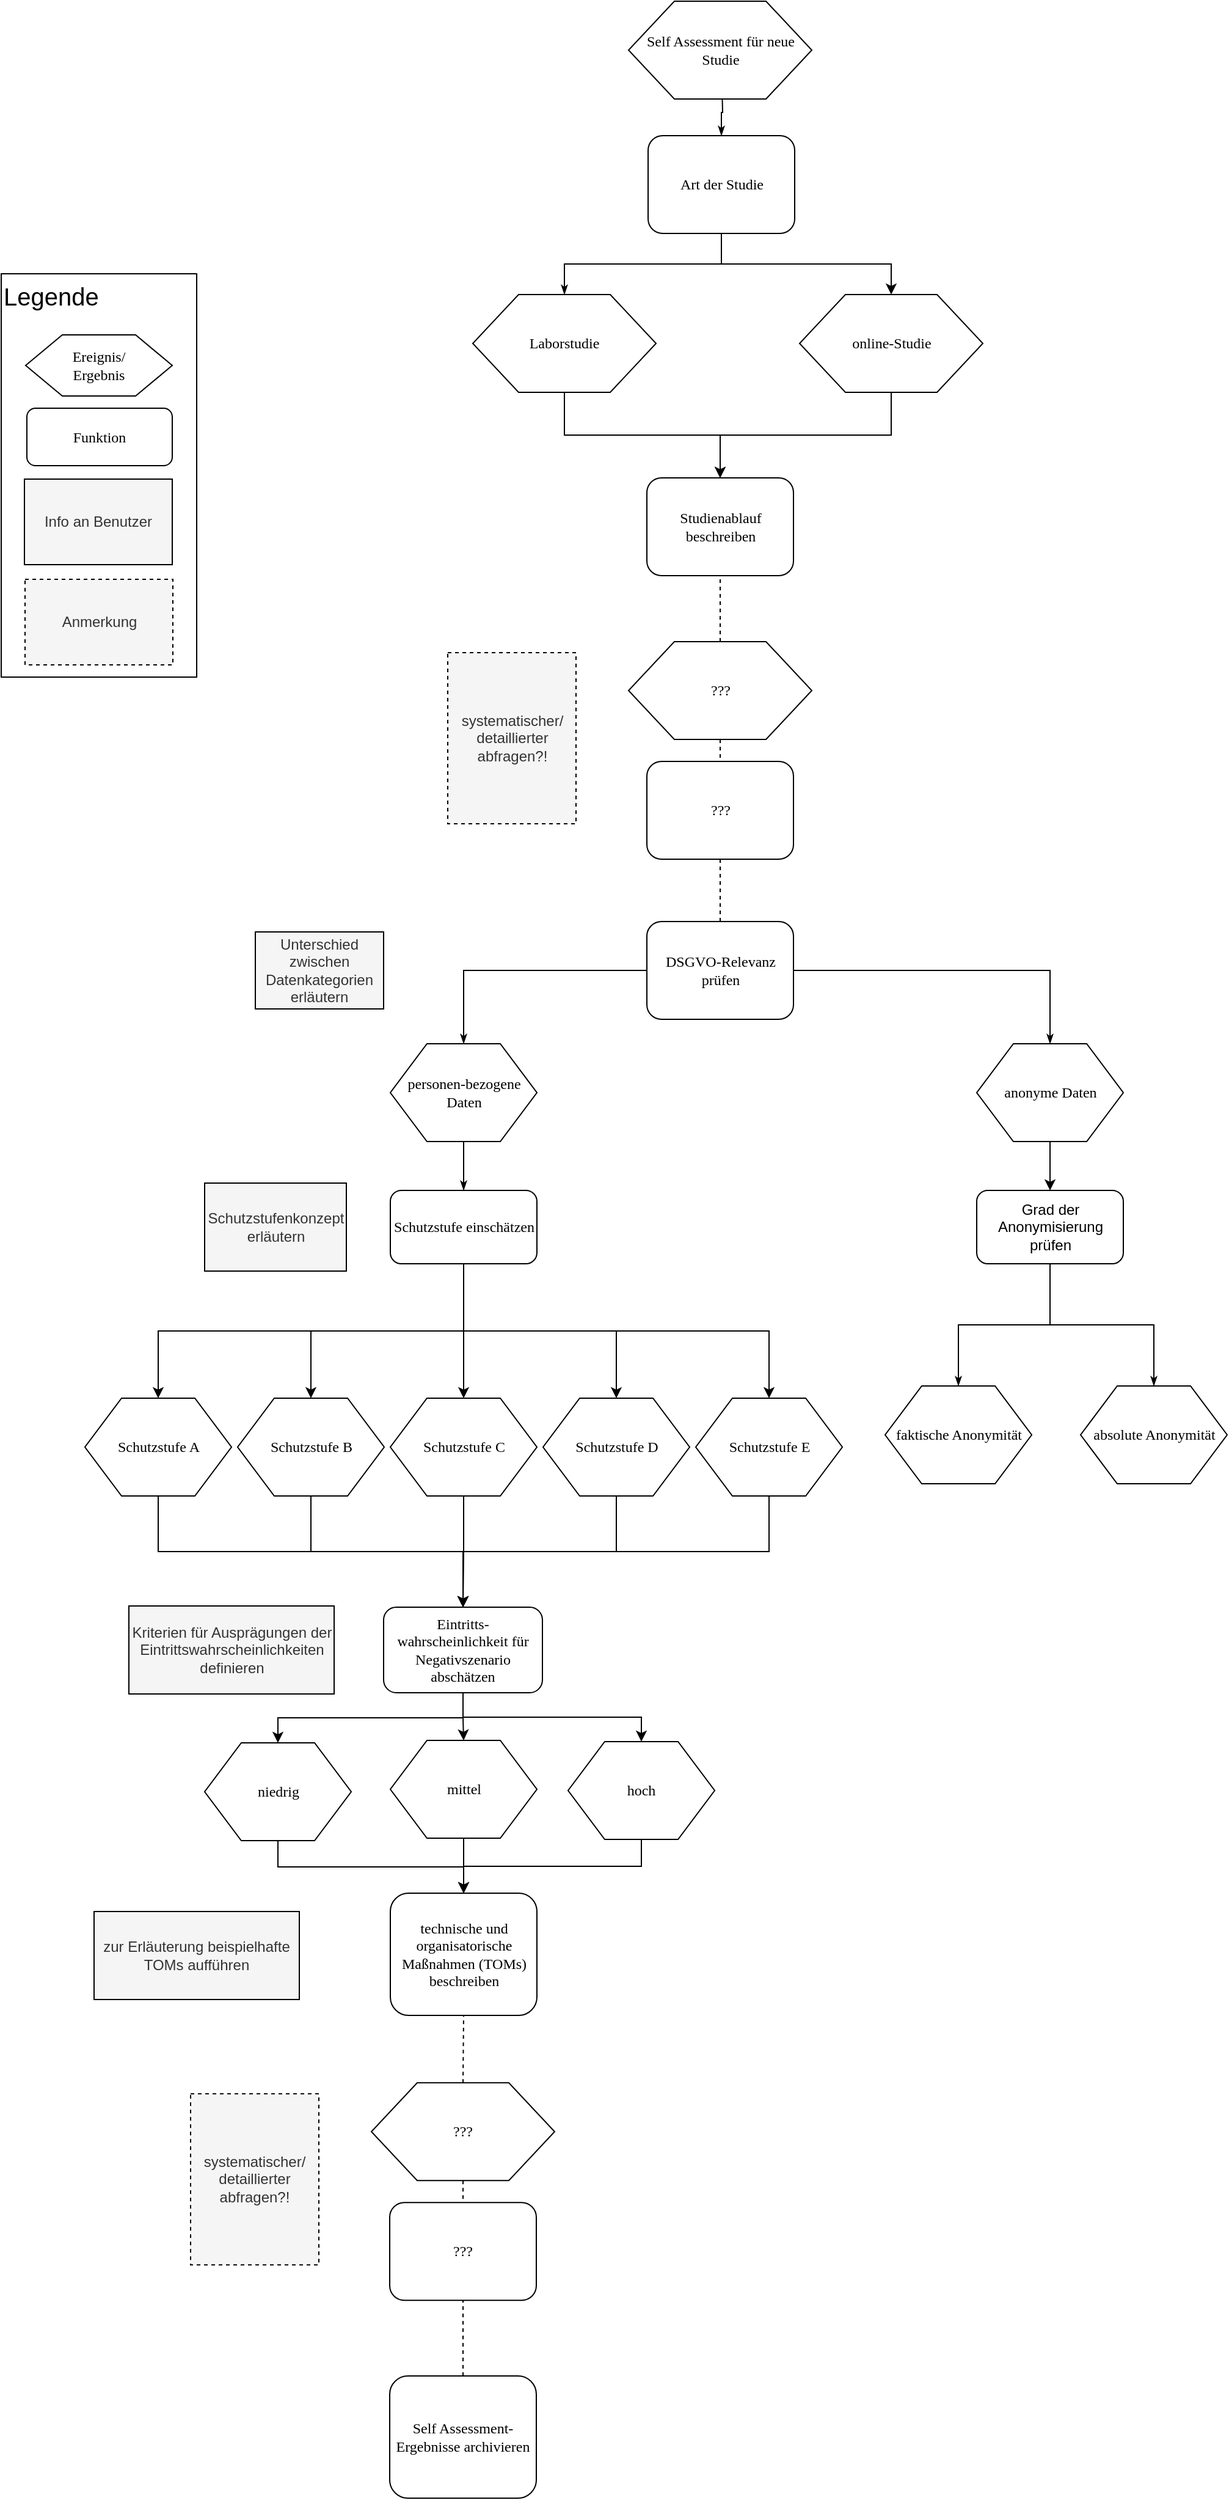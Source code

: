 <mxfile version="11.0.8" type="github"><diagram id="Do9dWuGwSt74f3K5TC2z" name="Page-1"><mxGraphModel dx="593" dy="1187" grid="1" gridSize="10" guides="1" tooltips="1" connect="1" arrows="1" fold="1" page="1" pageScale="1" pageWidth="1100" pageHeight="850" background="#ffffff" math="0" shadow="0"><root><mxCell id="0"/><mxCell id="1" parent="0"/><mxCell id="HNvyzRzc7K8wWGrU-GmU-9" value="&lt;div style=&quot;font-size: 20px;&quot; align=&quot;left&quot;&gt;Legende&lt;/div&gt;" style="rounded=0;whiteSpace=wrap;html=1;gradientColor=none;shadow=0;fillColor=none;align=left;verticalAlign=top;fontSize=20;" vertex="1" parent="1"><mxGeometry x="94" y="-530" width="160" height="330" as="geometry"/></mxCell><mxCell id="17ea667e15c223fc-28" style="edgeStyle=orthogonalEdgeStyle;rounded=0;html=1;labelBackgroundColor=none;startArrow=none;startFill=0;startSize=5;endArrow=classicThin;endFill=1;endSize=5;jettySize=auto;orthogonalLoop=1;strokeColor=#000000;strokeWidth=1;fontFamily=Verdana;fontSize=8;fontColor=#000000;entryX=0.5;entryY=0;entryDx=0;entryDy=0;" parent="1" target="V9C94Wr-NmKKFOqlByeV-51" edge="1"><mxGeometry relative="1" as="geometry"><mxPoint x="684" y="-683" as="sourcePoint"/></mxGeometry></mxCell><mxCell id="17ea667e15c223fc-1" value="Ereignis/&lt;br&gt;Ergebnis" style="shape=hexagon;perimeter=hexagonPerimeter;whiteSpace=wrap;html=1;rounded=0;shadow=0;labelBackgroundColor=none;strokeColor=#000000;strokeWidth=1;fillColor=#ffffff;fontFamily=Verdana;fontSize=12;fontColor=#000000;align=center;" parent="1" vertex="1"><mxGeometry x="114" y="-480" width="120" height="50" as="geometry"/></mxCell><mxCell id="17ea667e15c223fc-2" value="DSGVO-Relevanz prüfen" style="rounded=1;whiteSpace=wrap;html=1;shadow=0;labelBackgroundColor=none;strokeColor=#000000;strokeWidth=1;fillColor=#ffffff;fontFamily=Verdana;fontSize=12;fontColor=#000000;align=center;" parent="1" vertex="1"><mxGeometry x="622.5" width="120" height="80" as="geometry"/></mxCell><mxCell id="17ea667e15c223fc-30" style="edgeStyle=orthogonalEdgeStyle;rounded=0;html=1;labelBackgroundColor=none;startArrow=none;startFill=0;startSize=5;endArrow=classicThin;endFill=1;endSize=5;jettySize=auto;orthogonalLoop=1;strokeColor=#000000;strokeWidth=1;fontFamily=Verdana;fontSize=8;fontColor=#000000;exitX=1;exitY=0.5;exitDx=0;exitDy=0;" parent="1" source="17ea667e15c223fc-2" target="17ea667e15c223fc-5" edge="1"><mxGeometry relative="1" as="geometry"><mxPoint x="662.5" y="190" as="sourcePoint"/></mxGeometry></mxCell><mxCell id="17ea667e15c223fc-31" style="edgeStyle=orthogonalEdgeStyle;rounded=0;html=1;labelBackgroundColor=none;startArrow=none;startFill=0;startSize=5;endArrow=classicThin;endFill=1;endSize=5;jettySize=auto;orthogonalLoop=1;strokeColor=#000000;strokeWidth=1;fontFamily=Verdana;fontSize=8;fontColor=#000000;" parent="1" source="17ea667e15c223fc-2" target="17ea667e15c223fc-4" edge="1"><mxGeometry relative="1" as="geometry"><mxPoint x="372.5" y="180" as="sourcePoint"/></mxGeometry></mxCell><mxCell id="17ea667e15c223fc-39" style="edgeStyle=orthogonalEdgeStyle;rounded=1;html=1;labelBackgroundColor=none;startArrow=none;startFill=0;startSize=5;endArrow=classicThin;endFill=1;endSize=5;jettySize=auto;orthogonalLoop=1;strokeColor=#000000;strokeWidth=1;fontFamily=Verdana;fontSize=8;fontColor=#000000;entryX=0.5;entryY=0;entryDx=0;entryDy=0;entryPerimeter=0;exitX=0.5;exitY=1;exitDx=0;exitDy=0;" parent="1" source="17ea667e15c223fc-4" target="17ea667e15c223fc-7" edge="1"><mxGeometry relative="1" as="geometry"/></mxCell><mxCell id="17ea667e15c223fc-4" value="&lt;div&gt;&lt;span&gt;personen-bezogene Daten&lt;/span&gt;&lt;/div&gt;" style="shape=hexagon;perimeter=hexagonPerimeter;whiteSpace=wrap;html=1;rounded=0;shadow=0;labelBackgroundColor=none;strokeColor=#000000;strokeWidth=1;fillColor=#ffffff;fontFamily=Verdana;fontSize=12;fontColor=#000000;align=center;" parent="1" vertex="1"><mxGeometry x="412.5" y="100" width="120" height="80" as="geometry"/></mxCell><mxCell id="V9C94Wr-NmKKFOqlByeV-2" value="" style="edgeStyle=orthogonalEdgeStyle;rounded=0;orthogonalLoop=1;jettySize=auto;html=1;" parent="1" source="17ea667e15c223fc-5" target="V9C94Wr-NmKKFOqlByeV-3" edge="1"><mxGeometry relative="1" as="geometry"><mxPoint x="852.5" y="270" as="targetPoint"/></mxGeometry></mxCell><mxCell id="17ea667e15c223fc-5" value="&lt;div&gt;&lt;span&gt;anonyme Daten&lt;/span&gt;&lt;/div&gt;" style="shape=hexagon;perimeter=hexagonPerimeter;whiteSpace=wrap;html=1;rounded=0;shadow=0;labelBackgroundColor=none;strokeColor=#000000;strokeWidth=1;fillColor=#ffffff;fontFamily=Verdana;fontSize=12;fontColor=#000000;align=center;" parent="1" vertex="1"><mxGeometry x="892.5" y="100" width="120" height="80" as="geometry"/></mxCell><mxCell id="V9C94Wr-NmKKFOqlByeV-18" value="" style="edgeStyle=orthogonalEdgeStyle;rounded=0;orthogonalLoop=1;jettySize=auto;html=1;exitX=0.5;exitY=1;exitDx=0;exitDy=0;" parent="1" source="17ea667e15c223fc-7" target="V9C94Wr-NmKKFOqlByeV-14" edge="1"><mxGeometry relative="1" as="geometry"/></mxCell><mxCell id="17ea667e15c223fc-7" value="Schutzstufe einschätzen" style="rounded=1;whiteSpace=wrap;html=1;shadow=0;labelBackgroundColor=none;strokeColor=#000000;strokeWidth=1;fillColor=#ffffff;fontFamily=Verdana;fontSize=12;fontColor=#000000;align=center;" parent="1" vertex="1"><mxGeometry x="412.5" y="220" width="120" height="60" as="geometry"/></mxCell><mxCell id="V9C94Wr-NmKKFOqlByeV-3" value="Grad der Anonymisierung prüfen" style="rounded=1;whiteSpace=wrap;html=1;" parent="1" vertex="1"><mxGeometry x="892.5" y="220" width="120" height="60" as="geometry"/></mxCell><mxCell id="V9C94Wr-NmKKFOqlByeV-6" style="edgeStyle=orthogonalEdgeStyle;rounded=0;html=1;labelBackgroundColor=none;startArrow=none;startFill=0;startSize=5;endArrow=classicThin;endFill=1;endSize=5;jettySize=auto;orthogonalLoop=1;strokeColor=#000000;strokeWidth=1;fontFamily=Verdana;fontSize=8;fontColor=#000000;exitX=0.5;exitY=1;exitDx=0;exitDy=0;" parent="1" source="V9C94Wr-NmKKFOqlByeV-3" target="V9C94Wr-NmKKFOqlByeV-7" edge="1"><mxGeometry relative="1" as="geometry"><mxPoint x="727.5" y="400" as="sourcePoint"/></mxGeometry></mxCell><mxCell id="V9C94Wr-NmKKFOqlByeV-7" value="&lt;div&gt;faktische Anonymität&lt;br&gt;&lt;/div&gt;" style="shape=hexagon;perimeter=hexagonPerimeter;whiteSpace=wrap;html=1;rounded=0;shadow=0;labelBackgroundColor=none;strokeColor=#000000;strokeWidth=1;fillColor=#ffffff;fontFamily=Verdana;fontSize=12;fontColor=#000000;align=center;" parent="1" vertex="1"><mxGeometry x="817.5" y="380" width="120" height="80" as="geometry"/></mxCell><mxCell id="V9C94Wr-NmKKFOqlByeV-8" style="edgeStyle=orthogonalEdgeStyle;rounded=0;html=1;labelBackgroundColor=none;startArrow=none;startFill=0;startSize=5;endArrow=classicThin;endFill=1;endSize=5;jettySize=auto;orthogonalLoop=1;strokeColor=#000000;strokeWidth=1;fontFamily=Verdana;fontSize=8;fontColor=#000000;" parent="1" source="V9C94Wr-NmKKFOqlByeV-3" target="V9C94Wr-NmKKFOqlByeV-9" edge="1"><mxGeometry relative="1" as="geometry"><mxPoint x="957.5" y="410" as="sourcePoint"/></mxGeometry></mxCell><mxCell id="V9C94Wr-NmKKFOqlByeV-9" value="&lt;div&gt;absolute Anonymität&lt;/div&gt;" style="shape=hexagon;perimeter=hexagonPerimeter;whiteSpace=wrap;html=1;rounded=0;shadow=0;labelBackgroundColor=none;strokeColor=#000000;strokeWidth=1;fillColor=#ffffff;fontFamily=Verdana;fontSize=12;fontColor=#000000;align=center;" parent="1" vertex="1"><mxGeometry x="977.5" y="380" width="120" height="80" as="geometry"/></mxCell><mxCell id="V9C94Wr-NmKKFOqlByeV-10" value="&lt;div&gt;Schutzstufe A&lt;br&gt;&lt;/div&gt;" style="shape=hexagon;perimeter=hexagonPerimeter;whiteSpace=wrap;html=1;rounded=0;shadow=0;labelBackgroundColor=none;strokeColor=#000000;strokeWidth=1;fillColor=#ffffff;fontFamily=Verdana;fontSize=12;fontColor=#000000;align=center;" parent="1" vertex="1"><mxGeometry x="162.5" y="390" width="120" height="80" as="geometry"/></mxCell><mxCell id="V9C94Wr-NmKKFOqlByeV-12" value="&lt;div&gt;Schutzstufe B&lt;br&gt;&lt;/div&gt;" style="shape=hexagon;perimeter=hexagonPerimeter;whiteSpace=wrap;html=1;rounded=0;shadow=0;labelBackgroundColor=none;strokeColor=#000000;strokeWidth=1;fillColor=#ffffff;fontFamily=Verdana;fontSize=12;fontColor=#000000;align=center;" parent="1" vertex="1"><mxGeometry x="287.5" y="390" width="120" height="80" as="geometry"/></mxCell><mxCell id="V9C94Wr-NmKKFOqlByeV-26" value="" style="edgeStyle=orthogonalEdgeStyle;rounded=0;orthogonalLoop=1;jettySize=auto;html=1;entryX=0.5;entryY=0;entryDx=0;entryDy=0;exitX=0.5;exitY=1;exitDx=0;exitDy=0;" parent="1" source="V9C94Wr-NmKKFOqlByeV-13" target="V9C94Wr-NmKKFOqlByeV-37" edge="1"><mxGeometry relative="1" as="geometry"/></mxCell><mxCell id="V9C94Wr-NmKKFOqlByeV-13" value="&lt;div&gt;Schutzstufe C&lt;br&gt;&lt;/div&gt;" style="shape=hexagon;perimeter=hexagonPerimeter;whiteSpace=wrap;html=1;rounded=0;shadow=0;labelBackgroundColor=none;strokeColor=#000000;strokeWidth=1;fillColor=#ffffff;fontFamily=Verdana;fontSize=12;fontColor=#000000;align=center;" parent="1" vertex="1"><mxGeometry x="412.5" y="390" width="120" height="80" as="geometry"/></mxCell><mxCell id="V9C94Wr-NmKKFOqlByeV-14" value="&lt;div&gt;Schutzstufe D&lt;br&gt;&lt;/div&gt;" style="shape=hexagon;perimeter=hexagonPerimeter;whiteSpace=wrap;html=1;rounded=0;shadow=0;labelBackgroundColor=none;strokeColor=#000000;strokeWidth=1;fillColor=#ffffff;fontFamily=Verdana;fontSize=12;fontColor=#000000;align=center;" parent="1" vertex="1"><mxGeometry x="537.5" y="390" width="120" height="80" as="geometry"/></mxCell><mxCell id="V9C94Wr-NmKKFOqlByeV-15" value="&lt;div&gt;Schutzstufe E&lt;br&gt;&lt;/div&gt;" style="shape=hexagon;perimeter=hexagonPerimeter;whiteSpace=wrap;html=1;rounded=0;shadow=0;labelBackgroundColor=none;strokeColor=#000000;strokeWidth=1;fillColor=#ffffff;fontFamily=Verdana;fontSize=12;fontColor=#000000;align=center;" parent="1" vertex="1"><mxGeometry x="662.5" y="390" width="120" height="80" as="geometry"/></mxCell><mxCell id="V9C94Wr-NmKKFOqlByeV-21" value="" style="edgeStyle=orthogonalEdgeStyle;rounded=0;orthogonalLoop=1;jettySize=auto;html=1;exitX=0.5;exitY=1;exitDx=0;exitDy=0;entryX=0.5;entryY=0;entryDx=0;entryDy=0;" parent="1" source="17ea667e15c223fc-7" target="V9C94Wr-NmKKFOqlByeV-15" edge="1"><mxGeometry relative="1" as="geometry"><mxPoint x="472.5" y="360" as="sourcePoint"/><mxPoint x="577.5" y="470" as="targetPoint"/></mxGeometry></mxCell><mxCell id="V9C94Wr-NmKKFOqlByeV-22" value="" style="edgeStyle=orthogonalEdgeStyle;rounded=0;orthogonalLoop=1;jettySize=auto;html=1;exitX=0.5;exitY=1;exitDx=0;exitDy=0;entryX=0.5;entryY=0;entryDx=0;entryDy=0;" parent="1" source="17ea667e15c223fc-7" target="V9C94Wr-NmKKFOqlByeV-13" edge="1"><mxGeometry relative="1" as="geometry"><mxPoint x="482.5" y="370" as="sourcePoint"/><mxPoint x="587.5" y="480" as="targetPoint"/></mxGeometry></mxCell><mxCell id="V9C94Wr-NmKKFOqlByeV-23" value="" style="edgeStyle=orthogonalEdgeStyle;rounded=0;orthogonalLoop=1;jettySize=auto;html=1;exitX=0.5;exitY=1;exitDx=0;exitDy=0;entryX=0.5;entryY=0;entryDx=0;entryDy=0;" parent="1" source="17ea667e15c223fc-7" target="V9C94Wr-NmKKFOqlByeV-12" edge="1"><mxGeometry relative="1" as="geometry"><mxPoint x="492.5" y="380" as="sourcePoint"/><mxPoint x="597.5" y="490" as="targetPoint"/></mxGeometry></mxCell><mxCell id="V9C94Wr-NmKKFOqlByeV-24" value="" style="edgeStyle=orthogonalEdgeStyle;rounded=0;orthogonalLoop=1;jettySize=auto;html=1;exitX=0.5;exitY=1;exitDx=0;exitDy=0;" parent="1" source="17ea667e15c223fc-7" target="V9C94Wr-NmKKFOqlByeV-10" edge="1"><mxGeometry relative="1" as="geometry"><mxPoint x="502.5" y="390" as="sourcePoint"/><mxPoint x="607.5" y="500" as="targetPoint"/></mxGeometry></mxCell><mxCell id="V9C94Wr-NmKKFOqlByeV-27" value="" style="edgeStyle=orthogonalEdgeStyle;rounded=0;orthogonalLoop=1;jettySize=auto;html=1;entryX=0.5;entryY=0;entryDx=0;entryDy=0;exitX=0.5;exitY=1;exitDx=0;exitDy=0;" parent="1" source="V9C94Wr-NmKKFOqlByeV-14" target="V9C94Wr-NmKKFOqlByeV-37" edge="1"><mxGeometry relative="1" as="geometry"><mxPoint x="582.5" y="510" as="sourcePoint"/><mxPoint x="482.5" y="560" as="targetPoint"/></mxGeometry></mxCell><mxCell id="V9C94Wr-NmKKFOqlByeV-28" value="" style="edgeStyle=orthogonalEdgeStyle;rounded=0;orthogonalLoop=1;jettySize=auto;html=1;entryX=0.5;entryY=0;entryDx=0;entryDy=0;exitX=0.5;exitY=1;exitDx=0;exitDy=0;" parent="1" source="V9C94Wr-NmKKFOqlByeV-15" target="V9C94Wr-NmKKFOqlByeV-37" edge="1"><mxGeometry relative="1" as="geometry"><mxPoint x="607.5" y="480" as="sourcePoint"/><mxPoint x="482.5" y="560" as="targetPoint"/></mxGeometry></mxCell><mxCell id="V9C94Wr-NmKKFOqlByeV-29" value="" style="edgeStyle=orthogonalEdgeStyle;rounded=0;orthogonalLoop=1;jettySize=auto;html=1;entryX=0.5;entryY=0;entryDx=0;entryDy=0;exitX=0.5;exitY=1;exitDx=0;exitDy=0;" parent="1" source="V9C94Wr-NmKKFOqlByeV-12" target="V9C94Wr-NmKKFOqlByeV-37" edge="1"><mxGeometry relative="1" as="geometry"><mxPoint x="617.5" y="490" as="sourcePoint"/><mxPoint x="492.5" y="570" as="targetPoint"/></mxGeometry></mxCell><mxCell id="V9C94Wr-NmKKFOqlByeV-30" value="" style="edgeStyle=orthogonalEdgeStyle;rounded=0;orthogonalLoop=1;jettySize=auto;html=1;entryX=0.5;entryY=0;entryDx=0;entryDy=0;exitX=0.5;exitY=1;exitDx=0;exitDy=0;" parent="1" source="V9C94Wr-NmKKFOqlByeV-10" target="V9C94Wr-NmKKFOqlByeV-37" edge="1"><mxGeometry relative="1" as="geometry"><mxPoint x="627.5" y="500" as="sourcePoint"/><mxPoint x="502.5" y="580" as="targetPoint"/></mxGeometry></mxCell><mxCell id="V9C94Wr-NmKKFOqlByeV-31" value="technische und organisatorische Maßnahmen (TOMs) beschreiben " style="rounded=1;whiteSpace=wrap;html=1;shadow=0;labelBackgroundColor=none;strokeColor=#000000;strokeWidth=1;fillColor=#ffffff;fontFamily=Verdana;fontSize=12;fontColor=#000000;align=center;" parent="1" vertex="1"><mxGeometry x="412.5" y="795" width="120" height="100" as="geometry"/></mxCell><mxCell id="V9C94Wr-NmKKFOqlByeV-32" value="Unterschied zwischen Datenkategorien erläutern" style="text;html=1;align=center;verticalAlign=middle;whiteSpace=wrap;rounded=0;fillColor=#f5f5f5;strokeColor=#000000;fontColor=#333333;" parent="1" vertex="1"><mxGeometry x="302" y="8.5" width="105" height="63" as="geometry"/></mxCell><mxCell id="V9C94Wr-NmKKFOqlByeV-34" value="Schutzstufenkonzept&lt;br&gt;erläutern" style="text;html=1;align=center;verticalAlign=middle;whiteSpace=wrap;rounded=0;fillColor=#f5f5f5;strokeColor=#000000;fontColor=#333333;" parent="1" vertex="1"><mxGeometry x="260.5" y="214" width="116" height="72" as="geometry"/></mxCell><mxCell id="V9C94Wr-NmKKFOqlByeV-41" value="" style="edgeStyle=orthogonalEdgeStyle;rounded=0;orthogonalLoop=1;jettySize=auto;html=1;" parent="1" source="V9C94Wr-NmKKFOqlByeV-37" target="V9C94Wr-NmKKFOqlByeV-39" edge="1"><mxGeometry relative="1" as="geometry"/></mxCell><mxCell id="V9C94Wr-NmKKFOqlByeV-37" value="Eintritts-wahrscheinlichkeit für Negativszenario abschätzen" style="rounded=1;whiteSpace=wrap;html=1;shadow=0;labelBackgroundColor=none;strokeColor=#000000;strokeWidth=1;fillColor=#ffffff;fontFamily=Verdana;fontSize=12;fontColor=#000000;align=center;" parent="1" vertex="1"><mxGeometry x="407" y="561" width="130" height="70" as="geometry"/></mxCell><mxCell id="V9C94Wr-NmKKFOqlByeV-49" value="" style="edgeStyle=orthogonalEdgeStyle;rounded=0;orthogonalLoop=1;jettySize=auto;html=1;entryX=0.5;entryY=0;entryDx=0;entryDy=0;exitX=0.5;exitY=1;exitDx=0;exitDy=0;" parent="1" source="V9C94Wr-NmKKFOqlByeV-38" target="V9C94Wr-NmKKFOqlByeV-31" edge="1"><mxGeometry relative="1" as="geometry"><mxPoint x="320.235" y="782" as="targetPoint"/></mxGeometry></mxCell><mxCell id="V9C94Wr-NmKKFOqlByeV-38" value="niedrig" style="shape=hexagon;perimeter=hexagonPerimeter;whiteSpace=wrap;html=1;rounded=0;shadow=0;labelBackgroundColor=none;strokeColor=#000000;strokeWidth=1;fillColor=#ffffff;fontFamily=Verdana;fontSize=12;fontColor=#000000;align=center;" parent="1" vertex="1"><mxGeometry x="260.5" y="672" width="120" height="80" as="geometry"/></mxCell><mxCell id="V9C94Wr-NmKKFOqlByeV-47" value="" style="edgeStyle=orthogonalEdgeStyle;rounded=0;orthogonalLoop=1;jettySize=auto;html=1;exitX=0.5;exitY=1;exitDx=0;exitDy=0;" parent="1" source="V9C94Wr-NmKKFOqlByeV-39" target="V9C94Wr-NmKKFOqlByeV-31" edge="1"><mxGeometry relative="1" as="geometry"><mxPoint x="472" y="780" as="targetPoint"/></mxGeometry></mxCell><mxCell id="V9C94Wr-NmKKFOqlByeV-39" value="mittel" style="shape=hexagon;perimeter=hexagonPerimeter;whiteSpace=wrap;html=1;rounded=0;shadow=0;labelBackgroundColor=none;strokeColor=#000000;strokeWidth=1;fillColor=#ffffff;fontFamily=Verdana;fontSize=12;fontColor=#000000;align=center;" parent="1" vertex="1"><mxGeometry x="412.5" y="670" width="120" height="80" as="geometry"/></mxCell><mxCell id="V9C94Wr-NmKKFOqlByeV-48" value="" style="edgeStyle=orthogonalEdgeStyle;rounded=0;orthogonalLoop=1;jettySize=auto;html=1;exitX=0.5;exitY=1;exitDx=0;exitDy=0;" parent="1" source="V9C94Wr-NmKKFOqlByeV-40" target="V9C94Wr-NmKKFOqlByeV-31" edge="1"><mxGeometry relative="1" as="geometry"/></mxCell><mxCell id="V9C94Wr-NmKKFOqlByeV-40" value="hoch" style="shape=hexagon;perimeter=hexagonPerimeter;whiteSpace=wrap;html=1;rounded=0;shadow=0;labelBackgroundColor=none;strokeColor=#000000;strokeWidth=1;fillColor=#ffffff;fontFamily=Verdana;fontSize=12;fontColor=#000000;align=center;" parent="1" vertex="1"><mxGeometry x="558" y="671" width="120" height="80" as="geometry"/></mxCell><mxCell id="V9C94Wr-NmKKFOqlByeV-42" value="" style="edgeStyle=orthogonalEdgeStyle;rounded=0;orthogonalLoop=1;jettySize=auto;html=1;entryX=0.5;entryY=0;entryDx=0;entryDy=0;exitX=0.5;exitY=1;exitDx=0;exitDy=0;" parent="1" source="V9C94Wr-NmKKFOqlByeV-37" target="V9C94Wr-NmKKFOqlByeV-40" edge="1"><mxGeometry relative="1" as="geometry"><mxPoint x="478.316" y="641" as="sourcePoint"/><mxPoint x="474.211" y="680.0" as="targetPoint"/></mxGeometry></mxCell><mxCell id="V9C94Wr-NmKKFOqlByeV-43" value="" style="edgeStyle=orthogonalEdgeStyle;rounded=0;orthogonalLoop=1;jettySize=auto;html=1;entryX=0.5;entryY=0;entryDx=0;entryDy=0;exitX=0.5;exitY=1;exitDx=0;exitDy=0;" parent="1" source="V9C94Wr-NmKKFOqlByeV-37" target="V9C94Wr-NmKKFOqlByeV-38" edge="1"><mxGeometry relative="1" as="geometry"><mxPoint x="482.167" y="641" as="sourcePoint"/><mxPoint x="469.667" y="680.0" as="targetPoint"/></mxGeometry></mxCell><mxCell id="V9C94Wr-NmKKFOqlByeV-44" value="Kriterien für Ausprägungen der Eintrittswahrscheinlichkeiten definieren" style="text;html=1;align=center;verticalAlign=middle;whiteSpace=wrap;rounded=0;fillColor=#f5f5f5;strokeColor=#000000;fontColor=#333333;" parent="1" vertex="1"><mxGeometry x="198.5" y="560" width="168" height="72" as="geometry"/></mxCell><mxCell id="V9C94Wr-NmKKFOqlByeV-50" value="zur Erläuterung beispielhafte TOMs aufführen" style="text;html=1;align=center;verticalAlign=middle;whiteSpace=wrap;rounded=0;fillColor=#f5f5f5;strokeColor=#000000;fontColor=#333333;" parent="1" vertex="1"><mxGeometry x="170" y="810" width="168" height="72" as="geometry"/></mxCell><mxCell id="V9C94Wr-NmKKFOqlByeV-51" value="Art der Studie" style="rounded=1;whiteSpace=wrap;html=1;shadow=0;labelBackgroundColor=none;strokeColor=#000000;strokeWidth=1;fillColor=#ffffff;fontFamily=Verdana;fontSize=12;fontColor=#000000;align=center;" parent="1" vertex="1"><mxGeometry x="623.5" y="-643" width="120" height="80" as="geometry"/></mxCell><mxCell id="HNvyzRzc7K8wWGrU-GmU-4" value="Funktion" style="rounded=1;whiteSpace=wrap;html=1;shadow=0;labelBackgroundColor=none;strokeColor=#000000;strokeWidth=1;fillColor=#ffffff;fontFamily=Verdana;fontSize=12;fontColor=#000000;align=center;" vertex="1" parent="1"><mxGeometry x="115" y="-420" width="119" height="47" as="geometry"/></mxCell><mxCell id="HNvyzRzc7K8wWGrU-GmU-5" value="Self Assessment für neue Studie" style="shape=hexagon;perimeter=hexagonPerimeter;whiteSpace=wrap;html=1;rounded=0;shadow=0;labelBackgroundColor=none;strokeColor=#000000;strokeWidth=1;fillColor=#ffffff;fontFamily=Verdana;fontSize=12;fontColor=#000000;align=center;" vertex="1" parent="1"><mxGeometry x="607.5" y="-753" width="150" height="80" as="geometry"/></mxCell><mxCell id="HNvyzRzc7K8wWGrU-GmU-6" value="Info an Benutzer" style="text;html=1;align=center;verticalAlign=middle;whiteSpace=wrap;rounded=0;fillColor=#f5f5f5;strokeColor=#000000;fontColor=#333333;" vertex="1" parent="1"><mxGeometry x="113" y="-362" width="121" height="70" as="geometry"/></mxCell><mxCell id="HNvyzRzc7K8wWGrU-GmU-16" value="" style="edgeStyle=orthogonalEdgeStyle;rounded=0;orthogonalLoop=1;jettySize=auto;html=1;fontSize=20;exitX=0.5;exitY=1;exitDx=0;exitDy=0;" edge="1" parent="1" source="V9C94Wr-NmKKFOqlByeV-51" target="HNvyzRzc7K8wWGrU-GmU-15"><mxGeometry relative="1" as="geometry"/></mxCell><mxCell id="HNvyzRzc7K8wWGrU-GmU-18" value="" style="edgeStyle=orthogonalEdgeStyle;rounded=0;orthogonalLoop=1;jettySize=auto;html=1;strokeColor=#000000;fontSize=20;" edge="1" parent="1" source="HNvyzRzc7K8wWGrU-GmU-12" target="HNvyzRzc7K8wWGrU-GmU-17"><mxGeometry relative="1" as="geometry"/></mxCell><mxCell id="HNvyzRzc7K8wWGrU-GmU-12" value="Laborstudie" style="shape=hexagon;perimeter=hexagonPerimeter;whiteSpace=wrap;html=1;rounded=0;shadow=0;labelBackgroundColor=none;strokeColor=#000000;strokeWidth=1;fillColor=#ffffff;fontFamily=Verdana;fontSize=12;fontColor=#000000;align=center;" vertex="1" parent="1"><mxGeometry x="480" y="-513" width="150" height="80" as="geometry"/></mxCell><mxCell id="HNvyzRzc7K8wWGrU-GmU-19" value="" style="edgeStyle=orthogonalEdgeStyle;rounded=0;orthogonalLoop=1;jettySize=auto;html=1;strokeColor=#000000;fontSize=20;exitX=0.5;exitY=1;exitDx=0;exitDy=0;" edge="1" parent="1" source="HNvyzRzc7K8wWGrU-GmU-15" target="HNvyzRzc7K8wWGrU-GmU-17"><mxGeometry relative="1" as="geometry"/></mxCell><mxCell id="HNvyzRzc7K8wWGrU-GmU-15" value="online-Studie" style="shape=hexagon;perimeter=hexagonPerimeter;whiteSpace=wrap;html=1;rounded=0;shadow=0;labelBackgroundColor=none;strokeColor=#000000;strokeWidth=1;fillColor=#ffffff;fontFamily=Verdana;fontSize=12;fontColor=#000000;align=center;" vertex="1" parent="1"><mxGeometry x="747.5" y="-513" width="150" height="80" as="geometry"/></mxCell><mxCell id="HNvyzRzc7K8wWGrU-GmU-13" style="edgeStyle=orthogonalEdgeStyle;rounded=0;html=1;labelBackgroundColor=none;startArrow=none;startFill=0;startSize=5;endArrow=classicThin;endFill=1;endSize=5;jettySize=auto;orthogonalLoop=1;strokeColor=#000000;strokeWidth=1;fontFamily=Verdana;fontSize=8;fontColor=#000000;entryX=0.5;entryY=0;entryDx=0;entryDy=0;exitX=0.5;exitY=1;exitDx=0;exitDy=0;" edge="1" parent="1" source="V9C94Wr-NmKKFOqlByeV-51" target="HNvyzRzc7K8wWGrU-GmU-12"><mxGeometry relative="1" as="geometry"><mxPoint x="694" y="-673" as="sourcePoint"/><mxPoint x="694" y="-633" as="targetPoint"/></mxGeometry></mxCell><mxCell id="HNvyzRzc7K8wWGrU-GmU-17" value="Studienablauf beschreiben" style="rounded=1;whiteSpace=wrap;html=1;shadow=0;labelBackgroundColor=none;strokeColor=#000000;strokeWidth=1;fillColor=#ffffff;fontFamily=Verdana;fontSize=12;fontColor=#000000;align=center;" vertex="1" parent="1"><mxGeometry x="622.5" y="-363" width="120" height="80" as="geometry"/></mxCell><mxCell id="HNvyzRzc7K8wWGrU-GmU-20" value="" style="endArrow=none;dashed=1;html=1;strokeColor=#000000;fontSize=20;entryX=0.5;entryY=1;entryDx=0;entryDy=0;exitX=0.5;exitY=0;exitDx=0;exitDy=0;" edge="1" parent="1" source="HNvyzRzc7K8wWGrU-GmU-21" target="HNvyzRzc7K8wWGrU-GmU-17"><mxGeometry width="50" height="50" relative="1" as="geometry"><mxPoint x="683" y="-150" as="sourcePoint"/><mxPoint x="683" y="-200" as="targetPoint"/></mxGeometry></mxCell><mxCell id="HNvyzRzc7K8wWGrU-GmU-21" value="???" style="shape=hexagon;perimeter=hexagonPerimeter;whiteSpace=wrap;html=1;rounded=0;shadow=0;labelBackgroundColor=none;strokeColor=#000000;strokeWidth=1;fillColor=#ffffff;fontFamily=Verdana;fontSize=12;fontColor=#000000;align=center;" vertex="1" parent="1"><mxGeometry x="607.5" y="-229" width="150" height="80" as="geometry"/></mxCell><mxCell id="HNvyzRzc7K8wWGrU-GmU-23" value="" style="endArrow=none;dashed=1;html=1;strokeColor=#000000;fontSize=20;entryX=0.5;entryY=1;entryDx=0;entryDy=0;exitX=0.5;exitY=0;exitDx=0;exitDy=0;" edge="1" parent="1" source="17ea667e15c223fc-2" target="HNvyzRzc7K8wWGrU-GmU-33"><mxGeometry width="50" height="50" relative="1" as="geometry"><mxPoint x="691.5" y="-35.0" as="sourcePoint"/><mxPoint x="691.5" y="-100.0" as="targetPoint"/></mxGeometry></mxCell><mxCell id="HNvyzRzc7K8wWGrU-GmU-27" value="systematischer/&lt;br&gt;detaillierter abfragen?!" style="text;html=1;align=center;verticalAlign=middle;whiteSpace=wrap;rounded=0;fillColor=#f5f5f5;strokeColor=#000000;fontColor=#333333;dashed=1;" vertex="1" parent="1"><mxGeometry x="459.5" y="-220" width="105" height="140" as="geometry"/></mxCell><mxCell id="HNvyzRzc7K8wWGrU-GmU-33" value="???" style="rounded=1;whiteSpace=wrap;html=1;shadow=0;labelBackgroundColor=none;strokeColor=#000000;strokeWidth=1;fillColor=#ffffff;fontFamily=Verdana;fontSize=12;fontColor=#000000;align=center;" vertex="1" parent="1"><mxGeometry x="622.5" y="-131" width="120" height="80" as="geometry"/></mxCell><mxCell id="HNvyzRzc7K8wWGrU-GmU-34" value="" style="endArrow=none;dashed=1;html=1;strokeColor=#000000;fontSize=20;entryX=0.5;entryY=0;entryDx=0;entryDy=0;exitX=0.5;exitY=1;exitDx=0;exitDy=0;" edge="1" parent="1" source="HNvyzRzc7K8wWGrU-GmU-21" target="HNvyzRzc7K8wWGrU-GmU-33"><mxGeometry width="50" height="50" relative="1" as="geometry"><mxPoint x="692.5" y="-219" as="sourcePoint"/><mxPoint x="692.5" y="-246.0" as="targetPoint"/></mxGeometry></mxCell><mxCell id="HNvyzRzc7K8wWGrU-GmU-35" value="" style="endArrow=none;dashed=1;html=1;strokeColor=#000000;fontSize=20;entryX=0.5;entryY=1;entryDx=0;entryDy=0;exitX=0.5;exitY=0;exitDx=0;exitDy=0;" edge="1" parent="1" source="HNvyzRzc7K8wWGrU-GmU-36" target="V9C94Wr-NmKKFOqlByeV-31"><mxGeometry width="50" height="50" relative="1" as="geometry"><mxPoint x="474.5" y="1053.118" as="sourcePoint"/><mxPoint x="474" y="920.118" as="targetPoint"/></mxGeometry></mxCell><mxCell id="HNvyzRzc7K8wWGrU-GmU-36" value="???" style="shape=hexagon;perimeter=hexagonPerimeter;whiteSpace=wrap;html=1;rounded=0;shadow=0;labelBackgroundColor=none;strokeColor=#000000;strokeWidth=1;fillColor=#ffffff;fontFamily=Verdana;fontSize=12;fontColor=#000000;align=center;" vertex="1" parent="1"><mxGeometry x="397" y="950.118" width="150" height="80" as="geometry"/></mxCell><mxCell id="HNvyzRzc7K8wWGrU-GmU-37" value="" style="endArrow=none;dashed=1;html=1;strokeColor=#000000;fontSize=20;entryX=0.5;entryY=1;entryDx=0;entryDy=0;exitX=0.5;exitY=0;exitDx=0;exitDy=0;" edge="1" parent="1" target="HNvyzRzc7K8wWGrU-GmU-39" source="HNvyzRzc7K8wWGrU-GmU-41"><mxGeometry width="50" height="50" relative="1" as="geometry"><mxPoint x="472" y="1179" as="sourcePoint"/><mxPoint x="481" y="1079.118" as="targetPoint"/></mxGeometry></mxCell><mxCell id="HNvyzRzc7K8wWGrU-GmU-38" value="systematischer/&lt;br&gt;detaillierter abfragen?!" style="text;html=1;align=center;verticalAlign=middle;whiteSpace=wrap;rounded=0;fillColor=#f5f5f5;strokeColor=#000000;fontColor=#333333;dashed=1;" vertex="1" parent="1"><mxGeometry x="249" y="959.118" width="105" height="140" as="geometry"/></mxCell><mxCell id="HNvyzRzc7K8wWGrU-GmU-39" value="???" style="rounded=1;whiteSpace=wrap;html=1;shadow=0;labelBackgroundColor=none;strokeColor=#000000;strokeWidth=1;fillColor=#ffffff;fontFamily=Verdana;fontSize=12;fontColor=#000000;align=center;" vertex="1" parent="1"><mxGeometry x="412" y="1048.118" width="120" height="80" as="geometry"/></mxCell><mxCell id="HNvyzRzc7K8wWGrU-GmU-40" value="" style="endArrow=none;dashed=1;html=1;strokeColor=#000000;fontSize=20;entryX=0.5;entryY=0;entryDx=0;entryDy=0;exitX=0.5;exitY=1;exitDx=0;exitDy=0;" edge="1" parent="1" source="HNvyzRzc7K8wWGrU-GmU-36" target="HNvyzRzc7K8wWGrU-GmU-39"><mxGeometry width="50" height="50" relative="1" as="geometry"><mxPoint x="482" y="960.118" as="sourcePoint"/><mxPoint x="482" y="933.118" as="targetPoint"/></mxGeometry></mxCell><mxCell id="HNvyzRzc7K8wWGrU-GmU-41" value="Self Assessment-Ergebnisse archivieren" style="rounded=1;whiteSpace=wrap;html=1;shadow=0;labelBackgroundColor=none;strokeColor=#000000;strokeWidth=1;fillColor=#ffffff;fontFamily=Verdana;fontSize=12;fontColor=#000000;align=center;" vertex="1" parent="1"><mxGeometry x="412" y="1190" width="120" height="100" as="geometry"/></mxCell><mxCell id="HNvyzRzc7K8wWGrU-GmU-46" value="Anmerkung" style="text;html=1;align=center;verticalAlign=middle;whiteSpace=wrap;rounded=0;fillColor=#f5f5f5;strokeColor=#000000;fontColor=#333333;dashed=1;" vertex="1" parent="1"><mxGeometry x="113.5" y="-280" width="121" height="70" as="geometry"/></mxCell></root></mxGraphModel></diagram></mxfile>